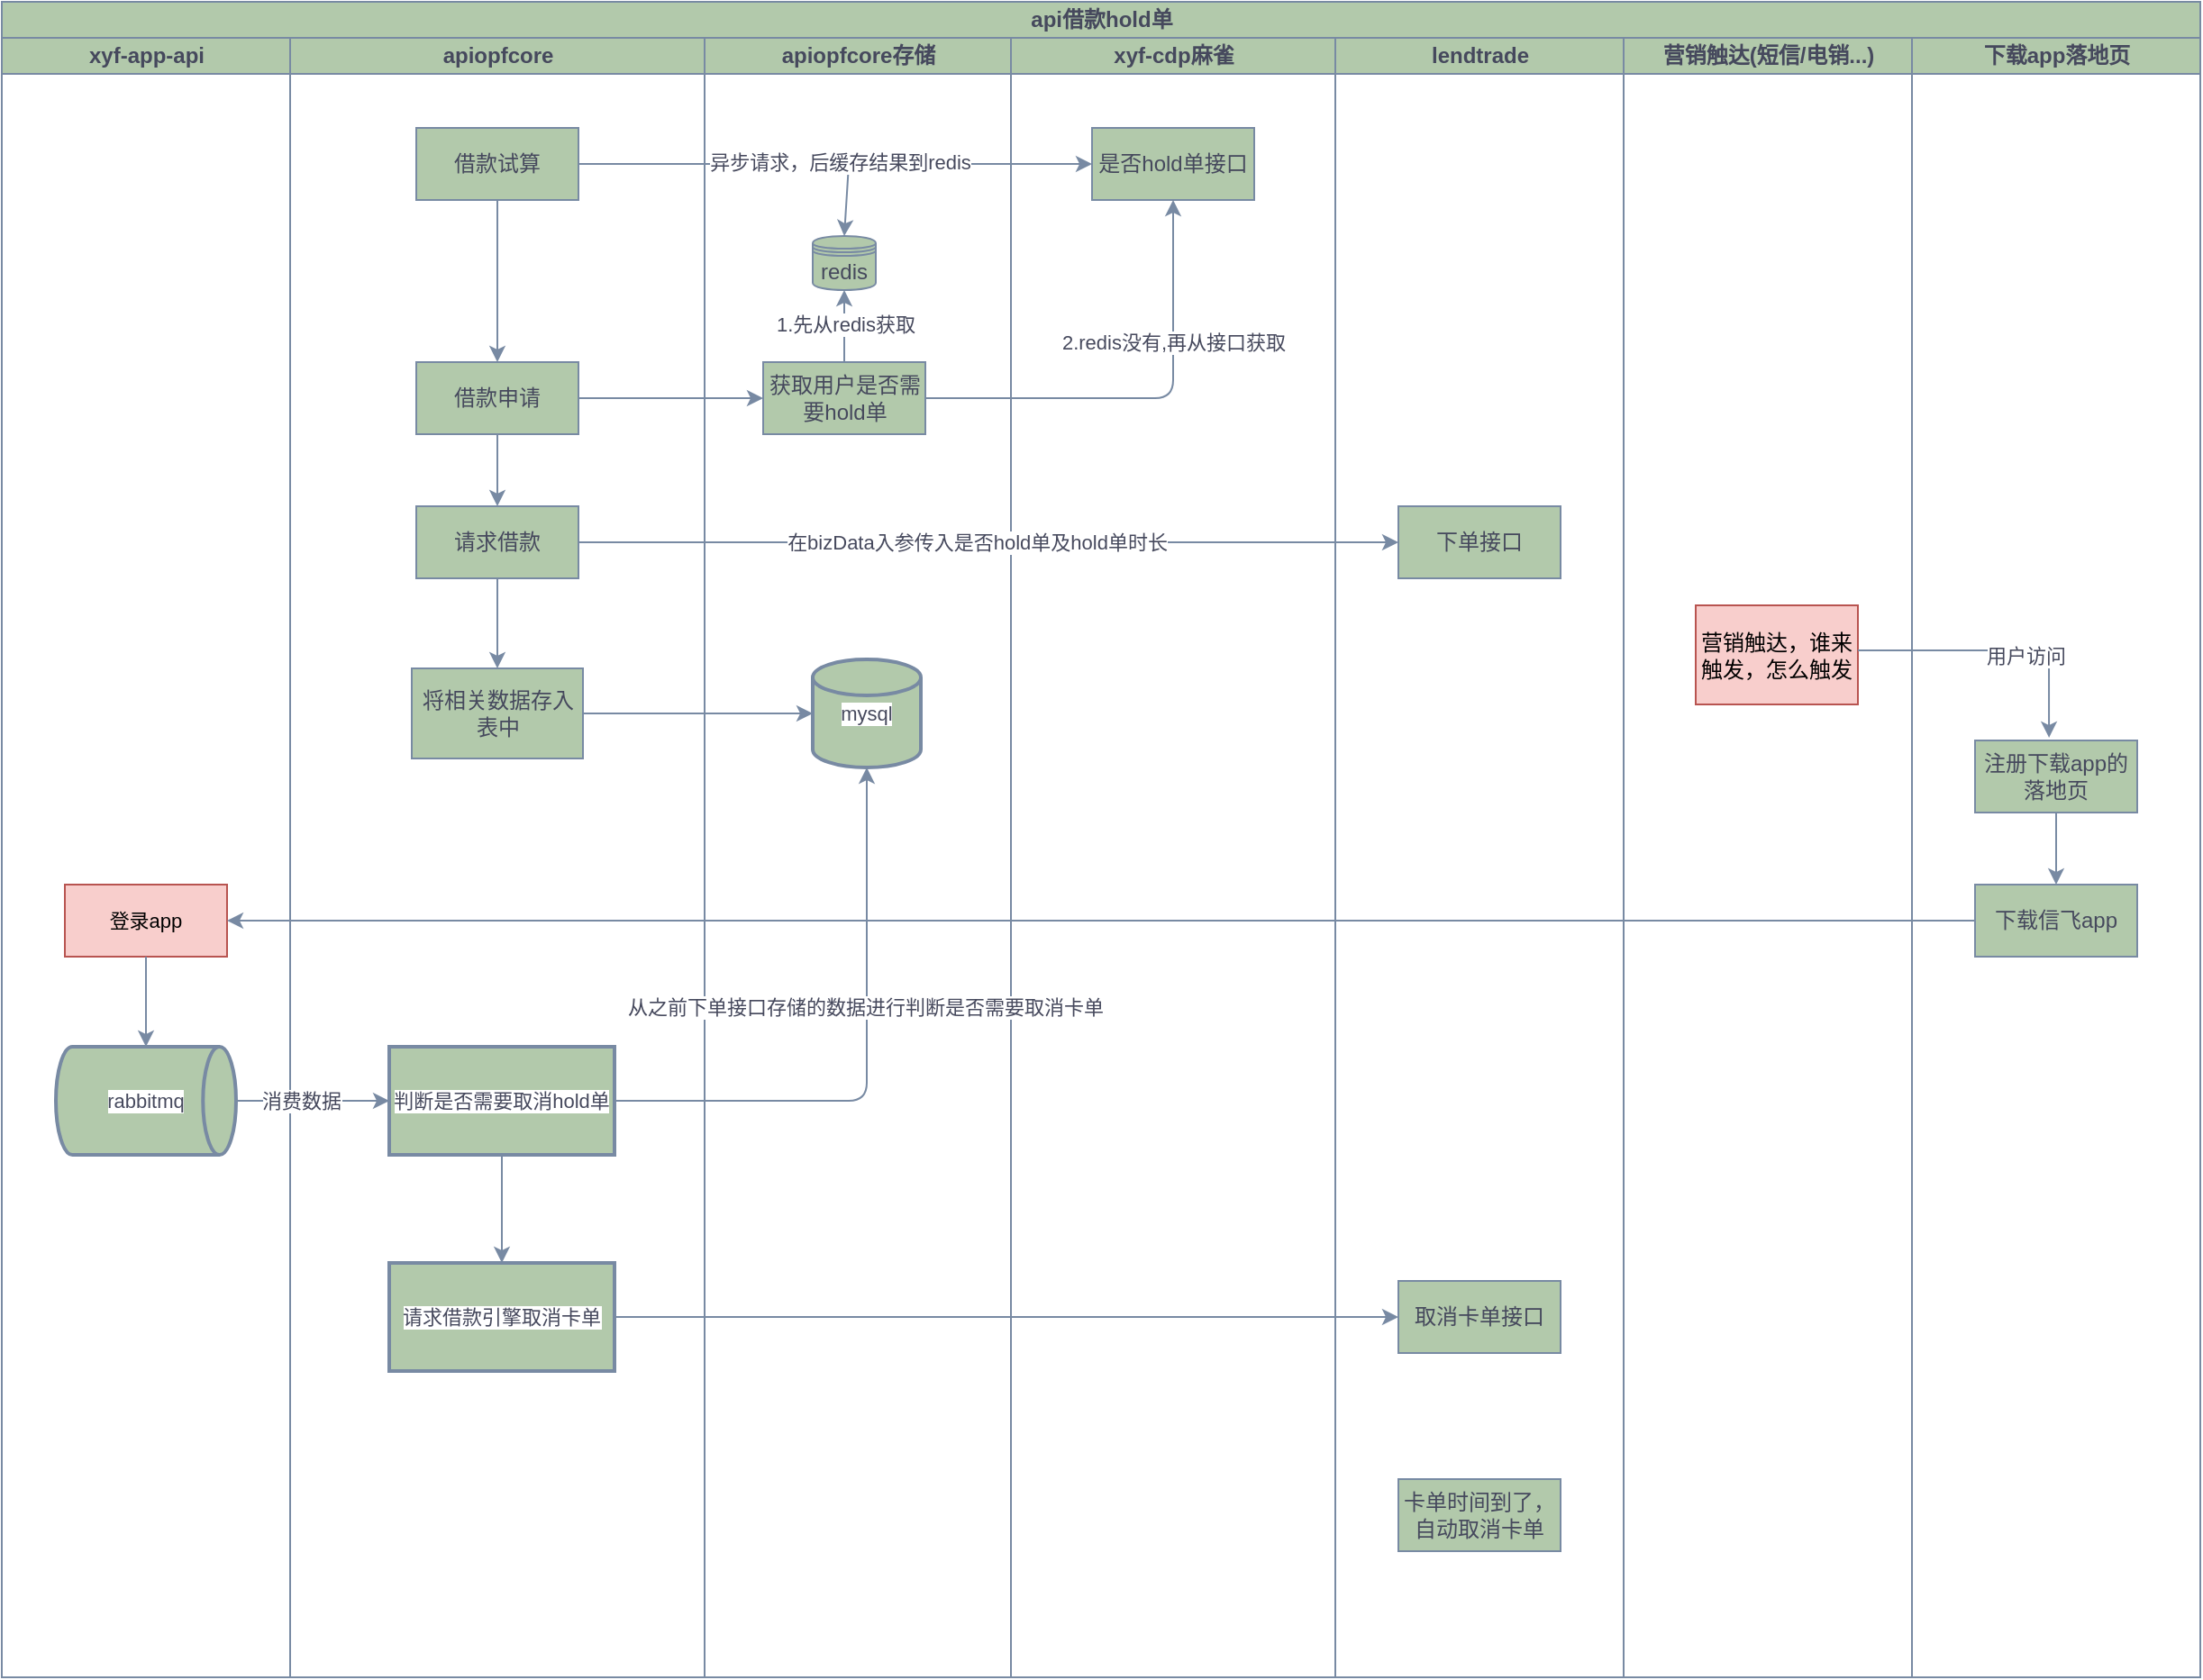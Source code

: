 <mxfile version="24.4.14" type="github">
  <diagram id="prtHgNgQTEPvFCAcTncT" name="Page-1">
    <mxGraphModel dx="1243" dy="754" grid="1" gridSize="10" guides="1" tooltips="1" connect="1" arrows="1" fold="1" page="1" pageScale="1" pageWidth="827" pageHeight="1169" math="0" shadow="0">
      <root>
        <mxCell id="0" />
        <mxCell id="1" parent="0" />
        <mxCell id="tmySvrbRdzc1KA4MEMWT-1" value="api借款hold单" style="swimlane;childLayout=stackLayout;resizeParent=1;resizeParentMax=0;startSize=20;html=1;labelBackgroundColor=none;fillColor=#B2C9AB;strokeColor=#788AA3;fontColor=#46495D;" vertex="1" parent="1">
          <mxGeometry x="190" y="250" width="1220" height="930" as="geometry" />
        </mxCell>
        <mxCell id="tmySvrbRdzc1KA4MEMWT-5" value="xyf-app-api" style="swimlane;startSize=20;html=1;labelBackgroundColor=none;fillColor=#B2C9AB;strokeColor=#788AA3;fontColor=#46495D;" vertex="1" parent="tmySvrbRdzc1KA4MEMWT-1">
          <mxGeometry y="20" width="160" height="910" as="geometry" />
        </mxCell>
        <mxCell id="tmySvrbRdzc1KA4MEMWT-35" value="登录app" style="whiteSpace=wrap;html=1;fillColor=#f8cecc;strokeColor=#b85450;rounded=0;fontFamily=Helvetica;fontSize=11;labelBackgroundColor=none;" vertex="1" parent="tmySvrbRdzc1KA4MEMWT-5">
          <mxGeometry x="35" y="470" width="90" height="40" as="geometry" />
        </mxCell>
        <mxCell id="tmySvrbRdzc1KA4MEMWT-37" value="rabbitmq" style="strokeWidth=2;html=1;shape=mxgraph.flowchart.direct_data;whiteSpace=wrap;strokeColor=#788AA3;fontFamily=Helvetica;fontSize=11;fontColor=#46495D;labelBackgroundColor=default;fillColor=#B2C9AB;" vertex="1" parent="tmySvrbRdzc1KA4MEMWT-5">
          <mxGeometry x="30" y="560" width="100" height="60" as="geometry" />
        </mxCell>
        <mxCell id="tmySvrbRdzc1KA4MEMWT-38" style="edgeStyle=orthogonalEdgeStyle;curved=0;rounded=1;orthogonalLoop=1;jettySize=auto;html=1;entryX=0.5;entryY=0;entryDx=0;entryDy=0;entryPerimeter=0;strokeColor=#788AA3;align=center;verticalAlign=middle;fontFamily=Helvetica;fontSize=11;fontColor=#46495D;labelBackgroundColor=default;endArrow=classic;fillColor=#B2C9AB;" edge="1" parent="tmySvrbRdzc1KA4MEMWT-5" source="tmySvrbRdzc1KA4MEMWT-35" target="tmySvrbRdzc1KA4MEMWT-37">
          <mxGeometry relative="1" as="geometry" />
        </mxCell>
        <mxCell id="tmySvrbRdzc1KA4MEMWT-2" value="apiopfcore" style="swimlane;startSize=20;html=1;labelBackgroundColor=none;fillColor=#B2C9AB;strokeColor=#788AA3;fontColor=#46495D;" vertex="1" parent="tmySvrbRdzc1KA4MEMWT-1">
          <mxGeometry x="160" y="20" width="230" height="910" as="geometry" />
        </mxCell>
        <mxCell id="tmySvrbRdzc1KA4MEMWT-13" value="" style="edgeStyle=orthogonalEdgeStyle;rounded=0;orthogonalLoop=1;jettySize=auto;html=1;strokeColor=#788AA3;fontColor=#46495D;fillColor=#B2C9AB;" edge="1" parent="tmySvrbRdzc1KA4MEMWT-2" source="tmySvrbRdzc1KA4MEMWT-8" target="tmySvrbRdzc1KA4MEMWT-12">
          <mxGeometry relative="1" as="geometry" />
        </mxCell>
        <mxCell id="tmySvrbRdzc1KA4MEMWT-8" value="借款试算" style="rounded=0;whiteSpace=wrap;html=1;strokeColor=#788AA3;fontColor=#46495D;fillColor=#B2C9AB;" vertex="1" parent="tmySvrbRdzc1KA4MEMWT-2">
          <mxGeometry x="70" y="50" width="90" height="40" as="geometry" />
        </mxCell>
        <mxCell id="tmySvrbRdzc1KA4MEMWT-25" value="" style="edgeStyle=orthogonalEdgeStyle;curved=0;rounded=1;orthogonalLoop=1;jettySize=auto;html=1;strokeColor=#788AA3;align=center;verticalAlign=middle;fontFamily=Helvetica;fontSize=11;fontColor=#46495D;labelBackgroundColor=default;endArrow=classic;fillColor=#B2C9AB;" edge="1" parent="tmySvrbRdzc1KA4MEMWT-2" source="tmySvrbRdzc1KA4MEMWT-12" target="tmySvrbRdzc1KA4MEMWT-24">
          <mxGeometry relative="1" as="geometry" />
        </mxCell>
        <mxCell id="tmySvrbRdzc1KA4MEMWT-12" value="借款申请" style="rounded=0;whiteSpace=wrap;html=1;strokeColor=#788AA3;fontColor=#46495D;fillColor=#B2C9AB;" vertex="1" parent="tmySvrbRdzc1KA4MEMWT-2">
          <mxGeometry x="70" y="180" width="90" height="40" as="geometry" />
        </mxCell>
        <mxCell id="tmySvrbRdzc1KA4MEMWT-40" value="" style="edgeStyle=orthogonalEdgeStyle;curved=0;rounded=1;orthogonalLoop=1;jettySize=auto;html=1;strokeColor=#788AA3;align=center;verticalAlign=middle;fontFamily=Helvetica;fontSize=11;fontColor=#46495D;labelBackgroundColor=default;endArrow=classic;fillColor=#B2C9AB;" edge="1" parent="tmySvrbRdzc1KA4MEMWT-2" source="tmySvrbRdzc1KA4MEMWT-24" target="tmySvrbRdzc1KA4MEMWT-39">
          <mxGeometry relative="1" as="geometry" />
        </mxCell>
        <mxCell id="tmySvrbRdzc1KA4MEMWT-24" value="请求借款" style="rounded=0;whiteSpace=wrap;html=1;strokeColor=#788AA3;fontColor=#46495D;fillColor=#B2C9AB;" vertex="1" parent="tmySvrbRdzc1KA4MEMWT-2">
          <mxGeometry x="70" y="260" width="90" height="40" as="geometry" />
        </mxCell>
        <mxCell id="tmySvrbRdzc1KA4MEMWT-39" value="将相关数据存入表中" style="whiteSpace=wrap;html=1;fillColor=#B2C9AB;strokeColor=#788AA3;fontColor=#46495D;rounded=0;" vertex="1" parent="tmySvrbRdzc1KA4MEMWT-2">
          <mxGeometry x="67.5" y="350" width="95" height="50" as="geometry" />
        </mxCell>
        <mxCell id="tmySvrbRdzc1KA4MEMWT-49" value="" style="edgeStyle=orthogonalEdgeStyle;curved=0;rounded=1;orthogonalLoop=1;jettySize=auto;html=1;strokeColor=#788AA3;align=center;verticalAlign=middle;fontFamily=Helvetica;fontSize=11;fontColor=#46495D;labelBackgroundColor=default;endArrow=classic;fillColor=#B2C9AB;" edge="1" parent="tmySvrbRdzc1KA4MEMWT-2" source="tmySvrbRdzc1KA4MEMWT-43" target="tmySvrbRdzc1KA4MEMWT-48">
          <mxGeometry relative="1" as="geometry" />
        </mxCell>
        <mxCell id="tmySvrbRdzc1KA4MEMWT-43" value="判断是否需要取消hold单" style="whiteSpace=wrap;html=1;fontSize=11;fillColor=#B2C9AB;strokeColor=#788AA3;fontColor=#46495D;strokeWidth=2;labelBackgroundColor=default;" vertex="1" parent="tmySvrbRdzc1KA4MEMWT-2">
          <mxGeometry x="55" y="560" width="125" height="60" as="geometry" />
        </mxCell>
        <mxCell id="tmySvrbRdzc1KA4MEMWT-48" value="请求借款引擎取消卡单" style="whiteSpace=wrap;html=1;fontSize=11;fillColor=#B2C9AB;strokeColor=#788AA3;fontColor=#46495D;strokeWidth=2;labelBackgroundColor=default;" vertex="1" parent="tmySvrbRdzc1KA4MEMWT-2">
          <mxGeometry x="55" y="680" width="125" height="60" as="geometry" />
        </mxCell>
        <mxCell id="tmySvrbRdzc1KA4MEMWT-7" value="apiopfcore存储" style="swimlane;startSize=20;html=1;labelBackgroundColor=none;fillColor=#B2C9AB;strokeColor=#788AA3;fontColor=#46495D;" vertex="1" parent="tmySvrbRdzc1KA4MEMWT-1">
          <mxGeometry x="390" y="20" width="170" height="910" as="geometry" />
        </mxCell>
        <mxCell id="tmySvrbRdzc1KA4MEMWT-14" value="redis" style="shape=datastore;whiteSpace=wrap;html=1;strokeColor=#788AA3;fontColor=#46495D;fillColor=#B2C9AB;" vertex="1" parent="tmySvrbRdzc1KA4MEMWT-7">
          <mxGeometry x="60" y="110" width="35" height="30" as="geometry" />
        </mxCell>
        <mxCell id="tmySvrbRdzc1KA4MEMWT-15" value="" style="endArrow=classic;html=1;rounded=0;strokeColor=#788AA3;fontColor=#46495D;fillColor=#B2C9AB;entryX=0.5;entryY=0;entryDx=0;entryDy=0;" edge="1" parent="tmySvrbRdzc1KA4MEMWT-7" target="tmySvrbRdzc1KA4MEMWT-14">
          <mxGeometry width="50" height="50" relative="1" as="geometry">
            <mxPoint x="80.0" y="70" as="sourcePoint" />
            <mxPoint x="130.0" y="180" as="targetPoint" />
          </mxGeometry>
        </mxCell>
        <mxCell id="tmySvrbRdzc1KA4MEMWT-19" style="edgeStyle=orthogonalEdgeStyle;rounded=0;orthogonalLoop=1;jettySize=auto;html=1;entryX=0.5;entryY=1;entryDx=0;entryDy=0;strokeColor=#788AA3;fontColor=#46495D;fillColor=#B2C9AB;" edge="1" parent="tmySvrbRdzc1KA4MEMWT-7" source="tmySvrbRdzc1KA4MEMWT-16" target="tmySvrbRdzc1KA4MEMWT-14">
          <mxGeometry relative="1" as="geometry" />
        </mxCell>
        <mxCell id="tmySvrbRdzc1KA4MEMWT-21" value="1.先从redis获取" style="edgeLabel;html=1;align=center;verticalAlign=middle;resizable=0;points=[];strokeColor=#788AA3;fontColor=#46495D;fillColor=#B2C9AB;" vertex="1" connectable="0" parent="tmySvrbRdzc1KA4MEMWT-19">
          <mxGeometry x="0.05" relative="1" as="geometry">
            <mxPoint as="offset" />
          </mxGeometry>
        </mxCell>
        <mxCell id="tmySvrbRdzc1KA4MEMWT-16" value="获取用户是否需要hold单" style="rounded=0;whiteSpace=wrap;html=1;strokeColor=#788AA3;fontColor=#46495D;fillColor=#B2C9AB;" vertex="1" parent="tmySvrbRdzc1KA4MEMWT-7">
          <mxGeometry x="32.5" y="180" width="90" height="40" as="geometry" />
        </mxCell>
        <mxCell id="tmySvrbRdzc1KA4MEMWT-41" value="mysql" style="strokeWidth=2;html=1;shape=mxgraph.flowchart.database;whiteSpace=wrap;strokeColor=#788AA3;fontFamily=Helvetica;fontSize=11;fontColor=#46495D;labelBackgroundColor=default;fillColor=#B2C9AB;" vertex="1" parent="tmySvrbRdzc1KA4MEMWT-7">
          <mxGeometry x="60" y="345" width="60" height="60" as="geometry" />
        </mxCell>
        <mxCell id="tmySvrbRdzc1KA4MEMWT-3" value="xyf-cdp麻雀" style="swimlane;startSize=20;html=1;labelBackgroundColor=none;fillColor=#B2C9AB;strokeColor=#788AA3;fontColor=#46495D;" vertex="1" parent="tmySvrbRdzc1KA4MEMWT-1">
          <mxGeometry x="560" y="20" width="180" height="910" as="geometry" />
        </mxCell>
        <mxCell id="tmySvrbRdzc1KA4MEMWT-9" value="是否hold单接口" style="rounded=0;whiteSpace=wrap;html=1;strokeColor=#788AA3;fontColor=#46495D;fillColor=#B2C9AB;" vertex="1" parent="tmySvrbRdzc1KA4MEMWT-3">
          <mxGeometry x="45" y="50" width="90" height="40" as="geometry" />
        </mxCell>
        <mxCell id="tmySvrbRdzc1KA4MEMWT-4" value="lendtrade" style="swimlane;startSize=20;html=1;labelBackgroundColor=none;fillColor=#B2C9AB;strokeColor=#788AA3;fontColor=#46495D;" vertex="1" parent="tmySvrbRdzc1KA4MEMWT-1">
          <mxGeometry x="740" y="20" width="160" height="910" as="geometry" />
        </mxCell>
        <mxCell id="tmySvrbRdzc1KA4MEMWT-23" value="下单接口" style="rounded=0;whiteSpace=wrap;html=1;strokeColor=#788AA3;fontColor=#46495D;fillColor=#B2C9AB;" vertex="1" parent="tmySvrbRdzc1KA4MEMWT-4">
          <mxGeometry x="35.0" y="260" width="90" height="40" as="geometry" />
        </mxCell>
        <mxCell id="tmySvrbRdzc1KA4MEMWT-50" value="取消卡单接口" style="whiteSpace=wrap;html=1;fillColor=#B2C9AB;strokeColor=#788AA3;fontColor=#46495D;rounded=0;" vertex="1" parent="tmySvrbRdzc1KA4MEMWT-4">
          <mxGeometry x="35" y="690" width="90" height="40" as="geometry" />
        </mxCell>
        <mxCell id="tmySvrbRdzc1KA4MEMWT-52" value="卡单时间到了，自动取消卡单" style="whiteSpace=wrap;html=1;fillColor=#B2C9AB;strokeColor=#788AA3;fontColor=#46495D;rounded=0;" vertex="1" parent="tmySvrbRdzc1KA4MEMWT-4">
          <mxGeometry x="35" y="800" width="90" height="40" as="geometry" />
        </mxCell>
        <mxCell id="tmySvrbRdzc1KA4MEMWT-6" value="营销触达(短信/电销...)" style="swimlane;startSize=20;html=1;labelBackgroundColor=none;fillColor=#B2C9AB;strokeColor=#788AA3;fontColor=#46495D;" vertex="1" parent="tmySvrbRdzc1KA4MEMWT-1">
          <mxGeometry x="900" y="20" width="160" height="910" as="geometry" />
        </mxCell>
        <mxCell id="tmySvrbRdzc1KA4MEMWT-28" value="营销触达，谁来触发，怎么触发" style="rounded=0;whiteSpace=wrap;html=1;strokeColor=#b85450;fillColor=#f8cecc;" vertex="1" parent="tmySvrbRdzc1KA4MEMWT-6">
          <mxGeometry x="40" y="315" width="90" height="55" as="geometry" />
        </mxCell>
        <mxCell id="tmySvrbRdzc1KA4MEMWT-29" value="下载app落地页" style="swimlane;startSize=20;html=1;labelBackgroundColor=none;fillColor=#B2C9AB;strokeColor=#788AA3;fontColor=#46495D;" vertex="1" parent="tmySvrbRdzc1KA4MEMWT-1">
          <mxGeometry x="1060" y="20" width="160" height="910" as="geometry" />
        </mxCell>
        <mxCell id="tmySvrbRdzc1KA4MEMWT-34" value="" style="edgeStyle=orthogonalEdgeStyle;curved=0;rounded=1;orthogonalLoop=1;jettySize=auto;html=1;strokeColor=#788AA3;align=center;verticalAlign=middle;fontFamily=Helvetica;fontSize=11;fontColor=#46495D;labelBackgroundColor=default;endArrow=classic;fillColor=#B2C9AB;" edge="1" parent="tmySvrbRdzc1KA4MEMWT-29" source="tmySvrbRdzc1KA4MEMWT-30" target="tmySvrbRdzc1KA4MEMWT-33">
          <mxGeometry relative="1" as="geometry" />
        </mxCell>
        <mxCell id="tmySvrbRdzc1KA4MEMWT-30" value="注册下载app的落地页" style="rounded=0;whiteSpace=wrap;html=1;strokeColor=#788AA3;fontColor=#46495D;fillColor=#B2C9AB;" vertex="1" parent="tmySvrbRdzc1KA4MEMWT-29">
          <mxGeometry x="35.0" y="390" width="90" height="40" as="geometry" />
        </mxCell>
        <mxCell id="tmySvrbRdzc1KA4MEMWT-33" value="下载信飞app" style="whiteSpace=wrap;html=1;fillColor=#B2C9AB;strokeColor=#788AA3;fontColor=#46495D;rounded=0;" vertex="1" parent="tmySvrbRdzc1KA4MEMWT-29">
          <mxGeometry x="35" y="470" width="90" height="40" as="geometry" />
        </mxCell>
        <mxCell id="tmySvrbRdzc1KA4MEMWT-10" style="edgeStyle=orthogonalEdgeStyle;rounded=0;orthogonalLoop=1;jettySize=auto;html=1;strokeColor=#788AA3;fontColor=#46495D;fillColor=#B2C9AB;" edge="1" parent="tmySvrbRdzc1KA4MEMWT-1" source="tmySvrbRdzc1KA4MEMWT-8" target="tmySvrbRdzc1KA4MEMWT-9">
          <mxGeometry relative="1" as="geometry" />
        </mxCell>
        <mxCell id="tmySvrbRdzc1KA4MEMWT-11" value="异步请求，后缓存结果到redis" style="edgeLabel;html=1;align=center;verticalAlign=middle;resizable=0;points=[];strokeColor=#788AA3;fontColor=#46495D;fillColor=#B2C9AB;" vertex="1" connectable="0" parent="tmySvrbRdzc1KA4MEMWT-10">
          <mxGeometry x="0.013" y="1" relative="1" as="geometry">
            <mxPoint as="offset" />
          </mxGeometry>
        </mxCell>
        <mxCell id="tmySvrbRdzc1KA4MEMWT-17" style="edgeStyle=orthogonalEdgeStyle;rounded=1;orthogonalLoop=1;jettySize=auto;html=1;strokeColor=#788AA3;fontColor=#46495D;fillColor=#B2C9AB;curved=0;" edge="1" parent="tmySvrbRdzc1KA4MEMWT-1" source="tmySvrbRdzc1KA4MEMWT-12" target="tmySvrbRdzc1KA4MEMWT-16">
          <mxGeometry relative="1" as="geometry" />
        </mxCell>
        <mxCell id="tmySvrbRdzc1KA4MEMWT-20" style="edgeStyle=orthogonalEdgeStyle;rounded=1;orthogonalLoop=1;jettySize=auto;html=1;entryX=0.5;entryY=1;entryDx=0;entryDy=0;strokeColor=#788AA3;fontColor=#46495D;fillColor=#B2C9AB;curved=0;" edge="1" parent="tmySvrbRdzc1KA4MEMWT-1" source="tmySvrbRdzc1KA4MEMWT-16" target="tmySvrbRdzc1KA4MEMWT-9">
          <mxGeometry relative="1" as="geometry" />
        </mxCell>
        <mxCell id="tmySvrbRdzc1KA4MEMWT-22" value="2.redis没有,再从接口获取" style="edgeLabel;html=1;align=center;verticalAlign=middle;resizable=0;points=[];strokeColor=#788AA3;fontColor=#46495D;fillColor=#B2C9AB;" vertex="1" connectable="0" parent="tmySvrbRdzc1KA4MEMWT-20">
          <mxGeometry x="0.365" relative="1" as="geometry">
            <mxPoint as="offset" />
          </mxGeometry>
        </mxCell>
        <mxCell id="tmySvrbRdzc1KA4MEMWT-26" style="edgeStyle=orthogonalEdgeStyle;curved=0;rounded=1;orthogonalLoop=1;jettySize=auto;html=1;strokeColor=#788AA3;align=center;verticalAlign=middle;fontFamily=Helvetica;fontSize=11;fontColor=#46495D;labelBackgroundColor=default;endArrow=classic;fillColor=#B2C9AB;" edge="1" parent="tmySvrbRdzc1KA4MEMWT-1" source="tmySvrbRdzc1KA4MEMWT-24" target="tmySvrbRdzc1KA4MEMWT-23">
          <mxGeometry relative="1" as="geometry" />
        </mxCell>
        <mxCell id="tmySvrbRdzc1KA4MEMWT-27" value="在bizData入参传入是否hold单及hold单时长" style="edgeLabel;html=1;align=center;verticalAlign=middle;resizable=0;points=[];strokeColor=#788AA3;fontFamily=Helvetica;fontSize=11;fontColor=#46495D;labelBackgroundColor=default;fillColor=#B2C9AB;" vertex="1" connectable="0" parent="tmySvrbRdzc1KA4MEMWT-26">
          <mxGeometry x="-0.028" relative="1" as="geometry">
            <mxPoint as="offset" />
          </mxGeometry>
        </mxCell>
        <mxCell id="tmySvrbRdzc1KA4MEMWT-31" style="edgeStyle=orthogonalEdgeStyle;curved=0;rounded=1;orthogonalLoop=1;jettySize=auto;html=1;entryX=0.456;entryY=-0.039;entryDx=0;entryDy=0;strokeColor=#788AA3;align=center;verticalAlign=middle;fontFamily=Helvetica;fontSize=11;fontColor=#46495D;labelBackgroundColor=default;endArrow=classic;fillColor=#B2C9AB;entryPerimeter=0;" edge="1" parent="tmySvrbRdzc1KA4MEMWT-1" source="tmySvrbRdzc1KA4MEMWT-28" target="tmySvrbRdzc1KA4MEMWT-30">
          <mxGeometry relative="1" as="geometry">
            <Array as="points">
              <mxPoint x="1136" y="360" />
            </Array>
          </mxGeometry>
        </mxCell>
        <mxCell id="tmySvrbRdzc1KA4MEMWT-32" value="用户访问" style="edgeLabel;html=1;align=center;verticalAlign=middle;resizable=0;points=[];strokeColor=#788AA3;fontFamily=Helvetica;fontSize=11;fontColor=#46495D;labelBackgroundColor=default;fillColor=#B2C9AB;" vertex="1" connectable="0" parent="tmySvrbRdzc1KA4MEMWT-31">
          <mxGeometry x="0.203" y="-3" relative="1" as="geometry">
            <mxPoint as="offset" />
          </mxGeometry>
        </mxCell>
        <mxCell id="tmySvrbRdzc1KA4MEMWT-36" style="edgeStyle=orthogonalEdgeStyle;curved=0;rounded=1;orthogonalLoop=1;jettySize=auto;html=1;strokeColor=#788AA3;align=center;verticalAlign=middle;fontFamily=Helvetica;fontSize=11;fontColor=#46495D;labelBackgroundColor=default;endArrow=classic;fillColor=#B2C9AB;" edge="1" parent="tmySvrbRdzc1KA4MEMWT-1" source="tmySvrbRdzc1KA4MEMWT-33" target="tmySvrbRdzc1KA4MEMWT-35">
          <mxGeometry relative="1" as="geometry" />
        </mxCell>
        <mxCell id="tmySvrbRdzc1KA4MEMWT-42" style="edgeStyle=orthogonalEdgeStyle;curved=0;rounded=1;orthogonalLoop=1;jettySize=auto;html=1;entryX=0;entryY=0.5;entryDx=0;entryDy=0;entryPerimeter=0;strokeColor=#788AA3;align=center;verticalAlign=middle;fontFamily=Helvetica;fontSize=11;fontColor=#46495D;labelBackgroundColor=default;endArrow=classic;fillColor=#B2C9AB;" edge="1" parent="tmySvrbRdzc1KA4MEMWT-1" source="tmySvrbRdzc1KA4MEMWT-39" target="tmySvrbRdzc1KA4MEMWT-41">
          <mxGeometry relative="1" as="geometry" />
        </mxCell>
        <mxCell id="tmySvrbRdzc1KA4MEMWT-44" value="" style="edgeStyle=orthogonalEdgeStyle;curved=0;rounded=1;orthogonalLoop=1;jettySize=auto;html=1;strokeColor=#788AA3;align=center;verticalAlign=middle;fontFamily=Helvetica;fontSize=11;fontColor=#46495D;labelBackgroundColor=default;endArrow=classic;fillColor=#B2C9AB;" edge="1" parent="tmySvrbRdzc1KA4MEMWT-1" source="tmySvrbRdzc1KA4MEMWT-37" target="tmySvrbRdzc1KA4MEMWT-43">
          <mxGeometry relative="1" as="geometry" />
        </mxCell>
        <mxCell id="tmySvrbRdzc1KA4MEMWT-45" value="消费数据" style="edgeLabel;html=1;align=center;verticalAlign=middle;resizable=0;points=[];strokeColor=#788AA3;fontFamily=Helvetica;fontSize=11;fontColor=#46495D;labelBackgroundColor=default;fillColor=#B2C9AB;" vertex="1" connectable="0" parent="tmySvrbRdzc1KA4MEMWT-44">
          <mxGeometry x="-0.152" relative="1" as="geometry">
            <mxPoint as="offset" />
          </mxGeometry>
        </mxCell>
        <mxCell id="tmySvrbRdzc1KA4MEMWT-46" style="edgeStyle=orthogonalEdgeStyle;curved=0;rounded=1;orthogonalLoop=1;jettySize=auto;html=1;entryX=0.5;entryY=1;entryDx=0;entryDy=0;entryPerimeter=0;strokeColor=#788AA3;align=center;verticalAlign=middle;fontFamily=Helvetica;fontSize=11;fontColor=#46495D;labelBackgroundColor=default;endArrow=classic;fillColor=#B2C9AB;" edge="1" parent="tmySvrbRdzc1KA4MEMWT-1" source="tmySvrbRdzc1KA4MEMWT-43" target="tmySvrbRdzc1KA4MEMWT-41">
          <mxGeometry relative="1" as="geometry" />
        </mxCell>
        <mxCell id="tmySvrbRdzc1KA4MEMWT-47" value="从之前下单接口存储的数据进行判断是否需要取消卡单" style="edgeLabel;html=1;align=center;verticalAlign=middle;resizable=0;points=[];strokeColor=#788AA3;fontFamily=Helvetica;fontSize=11;fontColor=#46495D;labelBackgroundColor=default;fillColor=#B2C9AB;" vertex="1" connectable="0" parent="tmySvrbRdzc1KA4MEMWT-46">
          <mxGeometry x="0.181" y="1" relative="1" as="geometry">
            <mxPoint as="offset" />
          </mxGeometry>
        </mxCell>
        <mxCell id="tmySvrbRdzc1KA4MEMWT-51" style="edgeStyle=orthogonalEdgeStyle;curved=0;rounded=1;orthogonalLoop=1;jettySize=auto;html=1;strokeColor=#788AA3;align=center;verticalAlign=middle;fontFamily=Helvetica;fontSize=11;fontColor=#46495D;labelBackgroundColor=default;endArrow=classic;fillColor=#B2C9AB;" edge="1" parent="tmySvrbRdzc1KA4MEMWT-1" source="tmySvrbRdzc1KA4MEMWT-48" target="tmySvrbRdzc1KA4MEMWT-50">
          <mxGeometry relative="1" as="geometry" />
        </mxCell>
      </root>
    </mxGraphModel>
  </diagram>
</mxfile>
